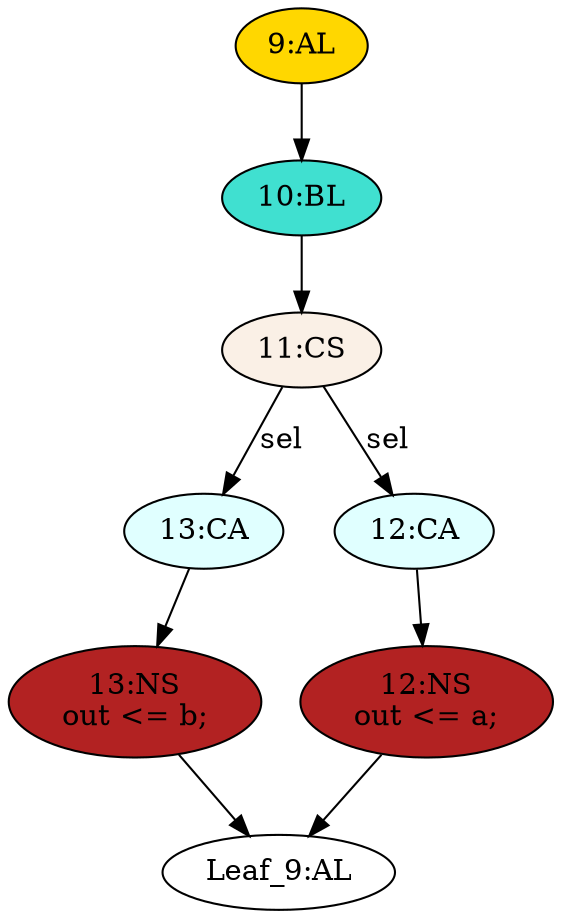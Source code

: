 strict digraph "" {
	node [label="\N"];
	"13:CA"	[ast="<pyverilog.vparser.ast.Case object at 0x7f3db3370e50>",
		fillcolor=lightcyan,
		label="13:CA",
		statements="[]",
		style=filled,
		typ=Case];
	"13:NS"	[ast="<pyverilog.vparser.ast.NonblockingSubstitution object at 0x7f3db3370f90>",
		fillcolor=firebrick,
		label="13:NS
out <= b;",
		statements="[<pyverilog.vparser.ast.NonblockingSubstitution object at 0x7f3db3370f90>]",
		style=filled,
		typ=NonblockingSubstitution];
	"13:CA" -> "13:NS"	[cond="[]",
		lineno=None];
	"Leaf_9:AL"	[def_var="['out']",
		label="Leaf_9:AL"];
	"11:CS"	[ast="<pyverilog.vparser.ast.CaseStatement object at 0x7f3db336e150>",
		fillcolor=linen,
		label="11:CS",
		statements="[]",
		style=filled,
		typ=CaseStatement];
	"11:CS" -> "13:CA"	[cond="['sel']",
		label=sel,
		lineno=11];
	"12:CA"	[ast="<pyverilog.vparser.ast.Case object at 0x7f3db336e210>",
		fillcolor=lightcyan,
		label="12:CA",
		statements="[]",
		style=filled,
		typ=Case];
	"11:CS" -> "12:CA"	[cond="['sel']",
		label=sel,
		lineno=11];
	"13:NS" -> "Leaf_9:AL"	[cond="[]",
		lineno=None];
	"10:BL"	[ast="<pyverilog.vparser.ast.Block object at 0x7f3db336e490>",
		fillcolor=turquoise,
		label="10:BL",
		statements="[]",
		style=filled,
		typ=Block];
	"10:BL" -> "11:CS"	[cond="[]",
		lineno=None];
	"12:NS"	[ast="<pyverilog.vparser.ast.NonblockingSubstitution object at 0x7f3db336e290>",
		fillcolor=firebrick,
		label="12:NS
out <= a;",
		statements="[<pyverilog.vparser.ast.NonblockingSubstitution object at 0x7f3db336e290>]",
		style=filled,
		typ=NonblockingSubstitution];
	"12:NS" -> "Leaf_9:AL"	[cond="[]",
		lineno=None];
	"12:CA" -> "12:NS"	[cond="[]",
		lineno=None];
	"9:AL"	[ast="<pyverilog.vparser.ast.Always object at 0x7f3db336e550>",
		clk_sens=False,
		fillcolor=gold,
		label="9:AL",
		sens="['a', 'b']",
		statements="[]",
		style=filled,
		typ=Always,
		use_var="['a', 'sel', 'b']"];
	"9:AL" -> "10:BL"	[cond="[]",
		lineno=None];
}

